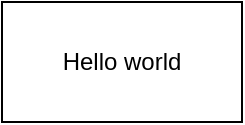 <mxfile version="24.1.0" type="github">
  <diagram name="Page-1" id="SpLW8VQc1F_zhbbgc3Ss">
    <mxGraphModel dx="1970" dy="1350" grid="0" gridSize="10" guides="1" tooltips="1" connect="1" arrows="1" fold="1" page="0" pageScale="1" pageWidth="850" pageHeight="1100" math="0" shadow="0">
      <root>
        <mxCell id="0" />
        <mxCell id="1" parent="0" />
        <mxCell id="KkKgJ2HToiMJ9L2vjOss-1" value="Hello world" style="rounded=0;whiteSpace=wrap;html=1;" vertex="1" parent="1">
          <mxGeometry x="-137" y="-139" width="120" height="60" as="geometry" />
        </mxCell>
      </root>
    </mxGraphModel>
  </diagram>
</mxfile>

